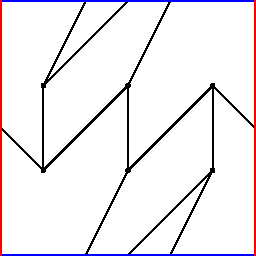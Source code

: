 /******************************************************************************
 *                                 LICENSE                                    *
 ******************************************************************************
 *  This file is part of Mathematics-and-Physics.                             *
 *                                                                            *
 *  Mathematics-and-Physics is free software: you can redistribute it and/or  *
 *  modify it under the terms of the GNU General Public License as published  *
 *  by the Free Software Foundation, either version 3 of the License, or      *
 *  (at your option) any later version.                                       *
 *                                                                            *
 *  Mathematics-and-Physics is distributed in the hope that it will be useful *
 *  but WITHOUT ANY WARRANTY; without even the implied warranty of            *
 *  MERCHANTABILITY or FITNESS FOR A PARTICULAR PURPOSE.  See the             *
 *  GNU General Public License for more details.                              *
 *                                                                            *
 *  You should have received a copy of the GNU General Public License         *
 *  along with Mathematics-and-Physics.  If not, see                          *
 *  <https://www.gnu.org/licenses/>.                                          *
 ******************************************************************************/

/*  Size of the figure.                                                       */
size(128);

/*  Coordinates for the vertices of the graph.                                */
pair[] A = {(-1.0, -0.5), (0.0, -0.5), (1.0, -0.5)};
pair[] B = {(-1.0, 0.5), (0.0, 0.5), (1.0, 0.5)};

/*  Radius of the dots.                                                       */
real radius = 0.02;

/*  Value for the edge of the square.                                         */
real edge = 1.5;

/*  Pairs for the square representing the torus.                              */
pair V0 = (-edge, -edge);
pair V1 = (edge, -edge);
pair V2 = (-edge, edge);
pair V3 = (edge, edge);

/*  Dots for the vertices of the graph.                                       */
filldraw(circle(A[0], radius), black);
filldraw(circle(A[1], radius), black);
filldraw(circle(A[2], radius), black);
filldraw(circle(B[0], radius), black);
filldraw(circle(B[1], radius), black);
filldraw(circle(B[2], radius), black);

/*  And draw the edges.                                                       */
draw(A[0] -- B[0]);
draw(A[0] -- B[1]);
draw(A[1] -- B[1]);
draw(A[1] -- B[2]);
draw(A[2] -- B[2]);

/*  Some of the edges need to curve around the torus.                         */
draw(A[0] -- (-edge, 0.0));
draw((edge, 0.0) -- B[2]);

draw(A[2] -- (0.0, -edge));
draw((0.0, edge) -- B[0]);

draw(B[0] -- (-0.5, edge));
draw((-0.5, -edge) -- A[1]);

draw(A[2] -- (0.5, -edge));
draw((0.5, edge) -- B[1]);

/*  Draw in lines to indicate the square.                                     */
draw(V0 -- V1, blue + linewidth(1.0));
draw(V2 -- V3, blue + linewidth(1.0));
draw(V0 -- V2, red + linewidth(1.0));
draw(V1 -- V3, red + linewidth(1.0));
